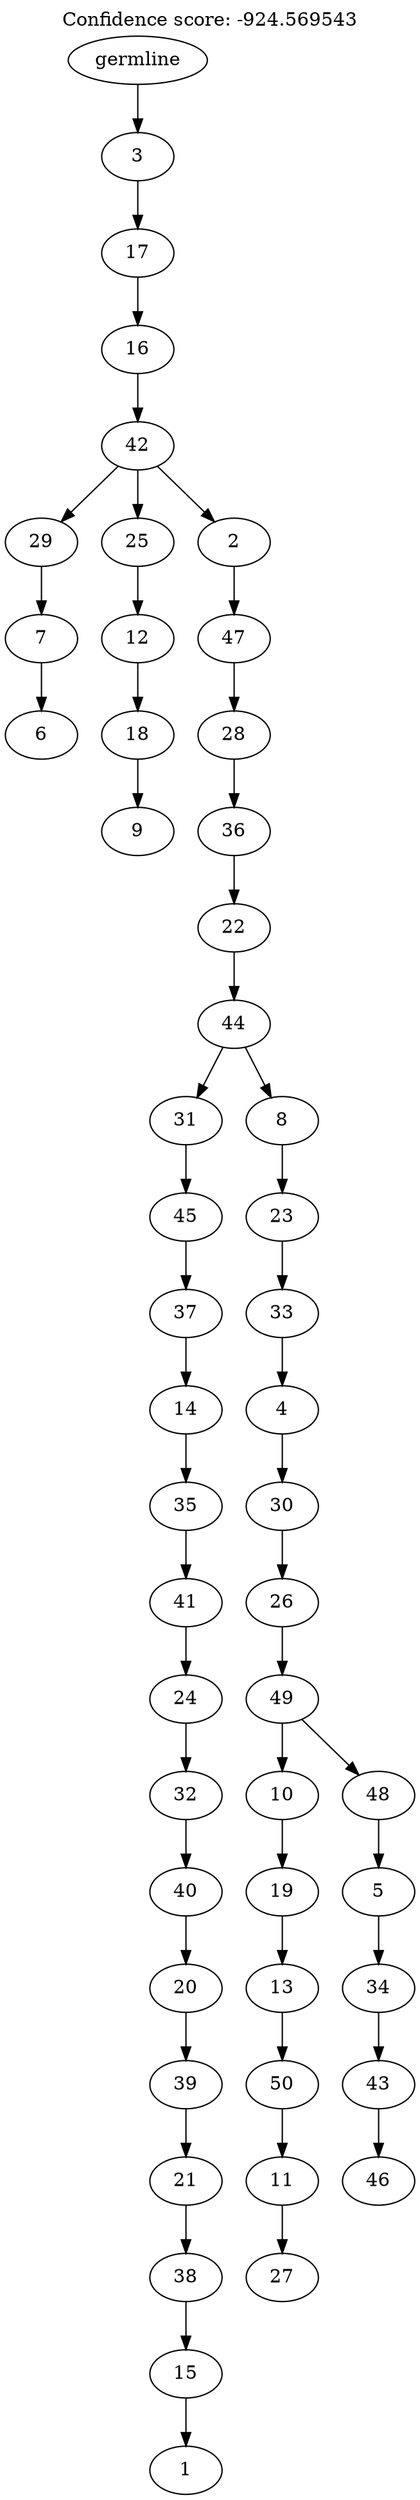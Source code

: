 digraph g {
	"49" -> "50";
	"50" [label="6"];
	"48" -> "49";
	"49" [label="7"];
	"46" -> "47";
	"47" [label="9"];
	"45" -> "46";
	"46" [label="18"];
	"44" -> "45";
	"45" [label="12"];
	"42" -> "43";
	"43" [label="1"];
	"41" -> "42";
	"42" [label="15"];
	"40" -> "41";
	"41" [label="38"];
	"39" -> "40";
	"40" [label="21"];
	"38" -> "39";
	"39" [label="39"];
	"37" -> "38";
	"38" [label="20"];
	"36" -> "37";
	"37" [label="40"];
	"35" -> "36";
	"36" [label="32"];
	"34" -> "35";
	"35" [label="24"];
	"33" -> "34";
	"34" [label="41"];
	"32" -> "33";
	"33" [label="35"];
	"31" -> "32";
	"32" [label="14"];
	"30" -> "31";
	"31" [label="37"];
	"29" -> "30";
	"30" [label="45"];
	"27" -> "28";
	"28" [label="27"];
	"26" -> "27";
	"27" [label="11"];
	"25" -> "26";
	"26" [label="50"];
	"24" -> "25";
	"25" [label="13"];
	"23" -> "24";
	"24" [label="19"];
	"21" -> "22";
	"22" [label="46"];
	"20" -> "21";
	"21" [label="43"];
	"19" -> "20";
	"20" [label="34"];
	"18" -> "19";
	"19" [label="5"];
	"17" -> "18";
	"18" [label="48"];
	"17" -> "23";
	"23" [label="10"];
	"16" -> "17";
	"17" [label="49"];
	"15" -> "16";
	"16" [label="26"];
	"14" -> "15";
	"15" [label="30"];
	"13" -> "14";
	"14" [label="4"];
	"12" -> "13";
	"13" [label="33"];
	"11" -> "12";
	"12" [label="23"];
	"10" -> "11";
	"11" [label="8"];
	"10" -> "29";
	"29" [label="31"];
	"9" -> "10";
	"10" [label="44"];
	"8" -> "9";
	"9" [label="22"];
	"7" -> "8";
	"8" [label="36"];
	"6" -> "7";
	"7" [label="28"];
	"5" -> "6";
	"6" [label="47"];
	"4" -> "5";
	"5" [label="2"];
	"4" -> "44";
	"44" [label="25"];
	"4" -> "48";
	"48" [label="29"];
	"3" -> "4";
	"4" [label="42"];
	"2" -> "3";
	"3" [label="16"];
	"1" -> "2";
	"2" [label="17"];
	"0" -> "1";
	"1" [label="3"];
	"0" [label="germline"];
	labelloc="t";
	label="Confidence score: -924.569543";
}
